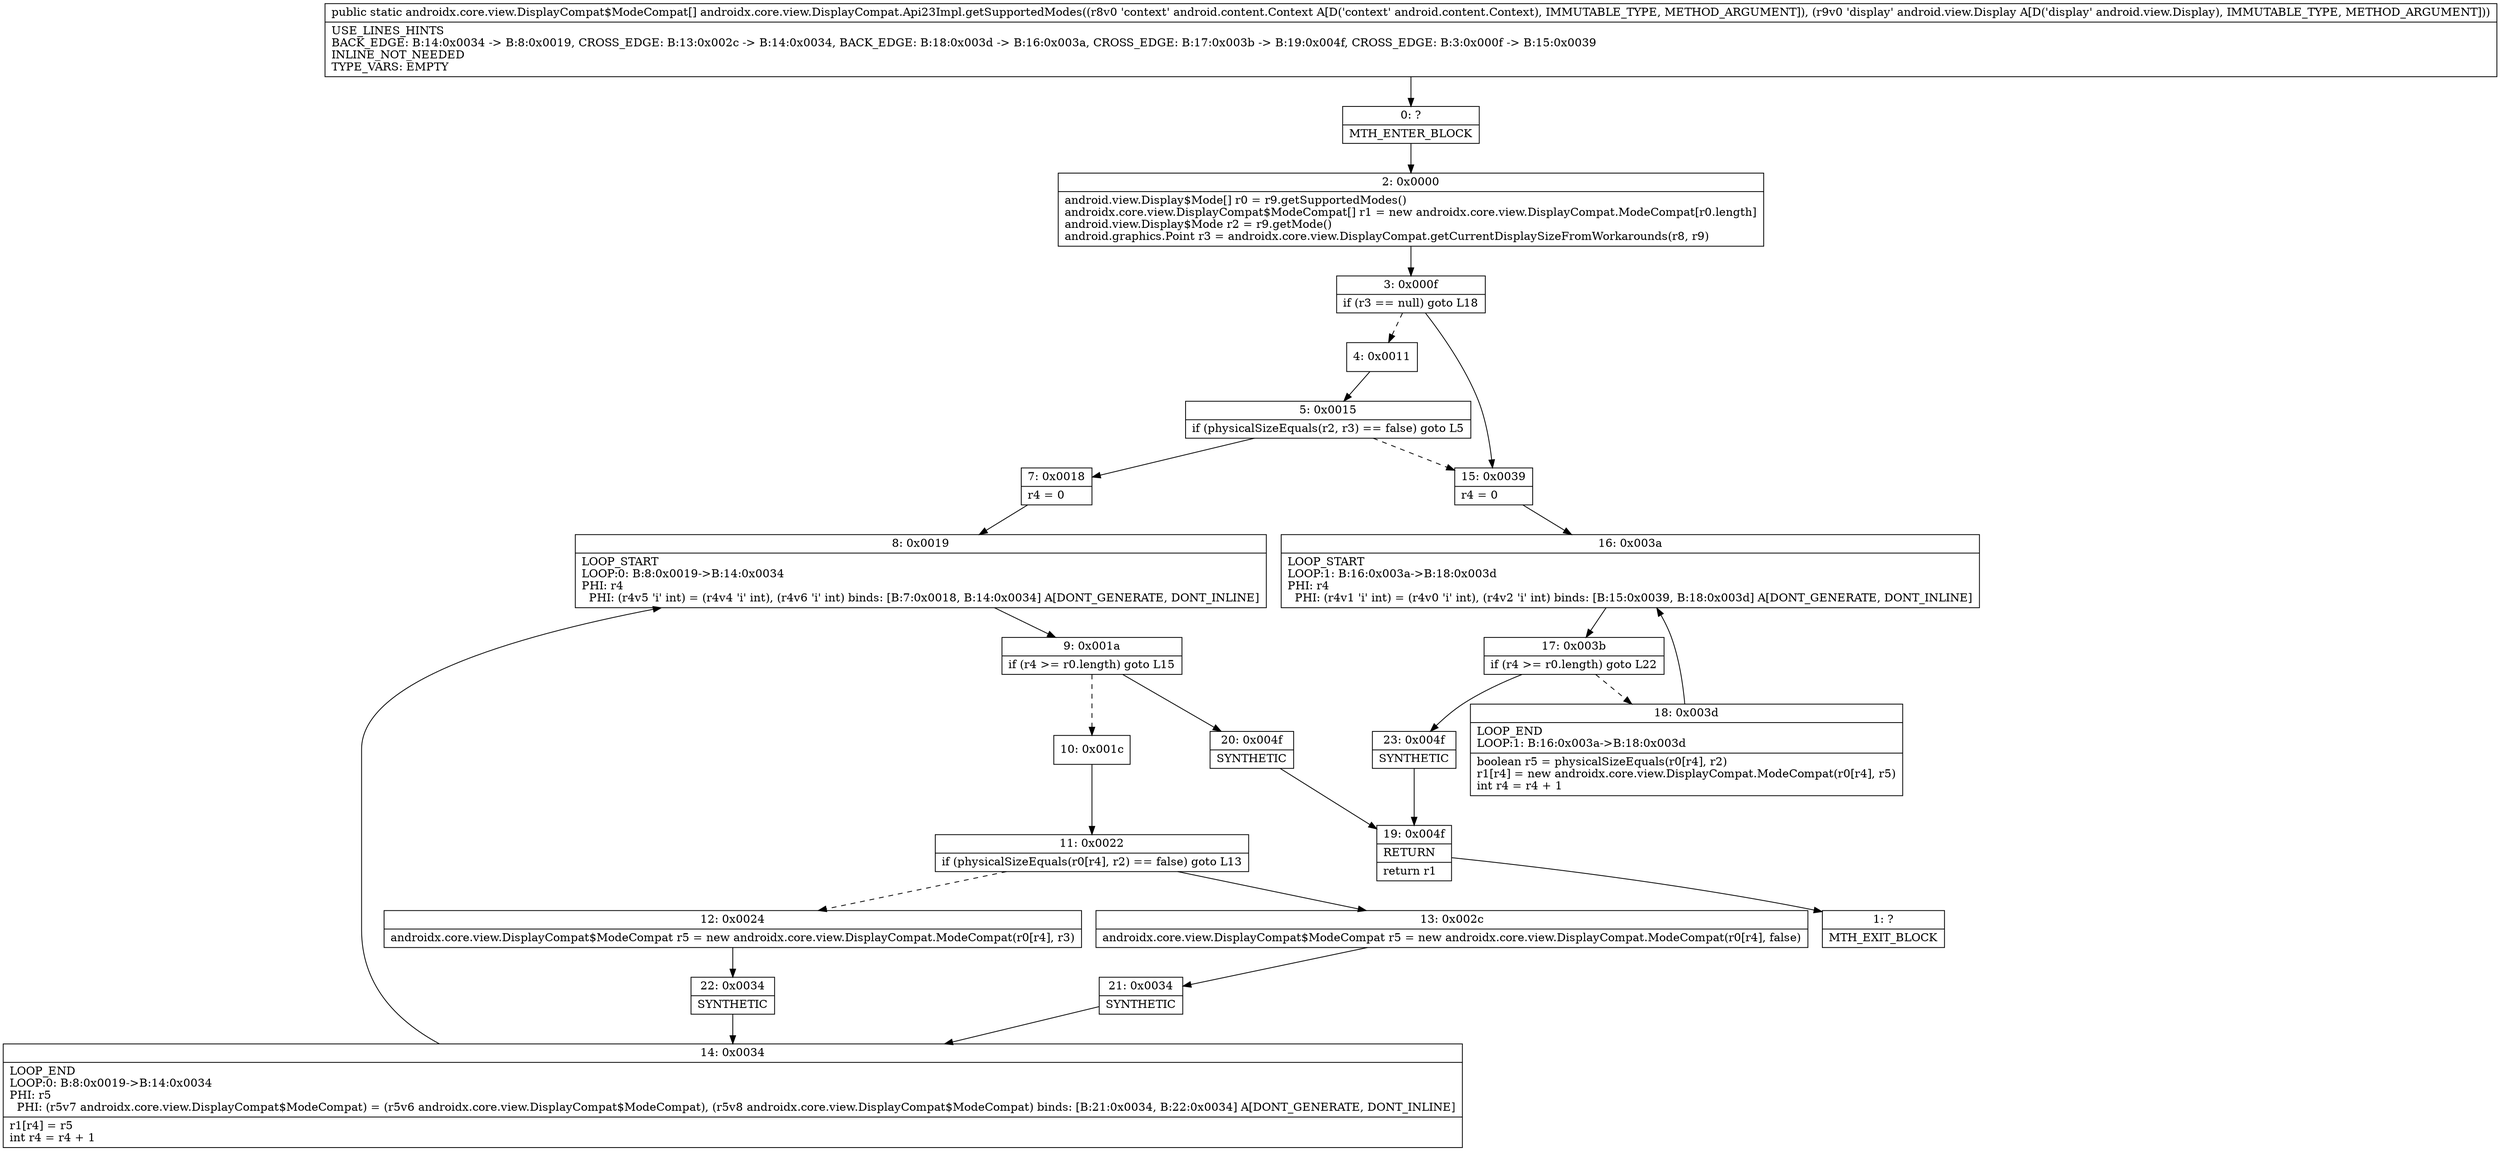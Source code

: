digraph "CFG forandroidx.core.view.DisplayCompat.Api23Impl.getSupportedModes(Landroid\/content\/Context;Landroid\/view\/Display;)[Landroidx\/core\/view\/DisplayCompat$ModeCompat;" {
Node_0 [shape=record,label="{0\:\ ?|MTH_ENTER_BLOCK\l}"];
Node_2 [shape=record,label="{2\:\ 0x0000|android.view.Display$Mode[] r0 = r9.getSupportedModes()\landroidx.core.view.DisplayCompat$ModeCompat[] r1 = new androidx.core.view.DisplayCompat.ModeCompat[r0.length]\landroid.view.Display$Mode r2 = r9.getMode()\landroid.graphics.Point r3 = androidx.core.view.DisplayCompat.getCurrentDisplaySizeFromWorkarounds(r8, r9)\l}"];
Node_3 [shape=record,label="{3\:\ 0x000f|if (r3 == null) goto L18\l}"];
Node_4 [shape=record,label="{4\:\ 0x0011}"];
Node_5 [shape=record,label="{5\:\ 0x0015|if (physicalSizeEquals(r2, r3) == false) goto L5\l}"];
Node_7 [shape=record,label="{7\:\ 0x0018|r4 = 0\l}"];
Node_8 [shape=record,label="{8\:\ 0x0019|LOOP_START\lLOOP:0: B:8:0x0019\-\>B:14:0x0034\lPHI: r4 \l  PHI: (r4v5 'i' int) = (r4v4 'i' int), (r4v6 'i' int) binds: [B:7:0x0018, B:14:0x0034] A[DONT_GENERATE, DONT_INLINE]\l}"];
Node_9 [shape=record,label="{9\:\ 0x001a|if (r4 \>= r0.length) goto L15\l}"];
Node_10 [shape=record,label="{10\:\ 0x001c}"];
Node_11 [shape=record,label="{11\:\ 0x0022|if (physicalSizeEquals(r0[r4], r2) == false) goto L13\l}"];
Node_12 [shape=record,label="{12\:\ 0x0024|androidx.core.view.DisplayCompat$ModeCompat r5 = new androidx.core.view.DisplayCompat.ModeCompat(r0[r4], r3)\l}"];
Node_22 [shape=record,label="{22\:\ 0x0034|SYNTHETIC\l}"];
Node_14 [shape=record,label="{14\:\ 0x0034|LOOP_END\lLOOP:0: B:8:0x0019\-\>B:14:0x0034\lPHI: r5 \l  PHI: (r5v7 androidx.core.view.DisplayCompat$ModeCompat) = (r5v6 androidx.core.view.DisplayCompat$ModeCompat), (r5v8 androidx.core.view.DisplayCompat$ModeCompat) binds: [B:21:0x0034, B:22:0x0034] A[DONT_GENERATE, DONT_INLINE]\l|r1[r4] = r5\lint r4 = r4 + 1\l}"];
Node_13 [shape=record,label="{13\:\ 0x002c|androidx.core.view.DisplayCompat$ModeCompat r5 = new androidx.core.view.DisplayCompat.ModeCompat(r0[r4], false)\l}"];
Node_21 [shape=record,label="{21\:\ 0x0034|SYNTHETIC\l}"];
Node_20 [shape=record,label="{20\:\ 0x004f|SYNTHETIC\l}"];
Node_19 [shape=record,label="{19\:\ 0x004f|RETURN\l|return r1\l}"];
Node_1 [shape=record,label="{1\:\ ?|MTH_EXIT_BLOCK\l}"];
Node_15 [shape=record,label="{15\:\ 0x0039|r4 = 0\l}"];
Node_16 [shape=record,label="{16\:\ 0x003a|LOOP_START\lLOOP:1: B:16:0x003a\-\>B:18:0x003d\lPHI: r4 \l  PHI: (r4v1 'i' int) = (r4v0 'i' int), (r4v2 'i' int) binds: [B:15:0x0039, B:18:0x003d] A[DONT_GENERATE, DONT_INLINE]\l}"];
Node_17 [shape=record,label="{17\:\ 0x003b|if (r4 \>= r0.length) goto L22\l}"];
Node_18 [shape=record,label="{18\:\ 0x003d|LOOP_END\lLOOP:1: B:16:0x003a\-\>B:18:0x003d\l|boolean r5 = physicalSizeEquals(r0[r4], r2)\lr1[r4] = new androidx.core.view.DisplayCompat.ModeCompat(r0[r4], r5)\lint r4 = r4 + 1\l}"];
Node_23 [shape=record,label="{23\:\ 0x004f|SYNTHETIC\l}"];
MethodNode[shape=record,label="{public static androidx.core.view.DisplayCompat$ModeCompat[] androidx.core.view.DisplayCompat.Api23Impl.getSupportedModes((r8v0 'context' android.content.Context A[D('context' android.content.Context), IMMUTABLE_TYPE, METHOD_ARGUMENT]), (r9v0 'display' android.view.Display A[D('display' android.view.Display), IMMUTABLE_TYPE, METHOD_ARGUMENT]))  | USE_LINES_HINTS\lBACK_EDGE: B:14:0x0034 \-\> B:8:0x0019, CROSS_EDGE: B:13:0x002c \-\> B:14:0x0034, BACK_EDGE: B:18:0x003d \-\> B:16:0x003a, CROSS_EDGE: B:17:0x003b \-\> B:19:0x004f, CROSS_EDGE: B:3:0x000f \-\> B:15:0x0039\lINLINE_NOT_NEEDED\lTYPE_VARS: EMPTY\l}"];
MethodNode -> Node_0;Node_0 -> Node_2;
Node_2 -> Node_3;
Node_3 -> Node_4[style=dashed];
Node_3 -> Node_15;
Node_4 -> Node_5;
Node_5 -> Node_7;
Node_5 -> Node_15[style=dashed];
Node_7 -> Node_8;
Node_8 -> Node_9;
Node_9 -> Node_10[style=dashed];
Node_9 -> Node_20;
Node_10 -> Node_11;
Node_11 -> Node_12[style=dashed];
Node_11 -> Node_13;
Node_12 -> Node_22;
Node_22 -> Node_14;
Node_14 -> Node_8;
Node_13 -> Node_21;
Node_21 -> Node_14;
Node_20 -> Node_19;
Node_19 -> Node_1;
Node_15 -> Node_16;
Node_16 -> Node_17;
Node_17 -> Node_18[style=dashed];
Node_17 -> Node_23;
Node_18 -> Node_16;
Node_23 -> Node_19;
}

